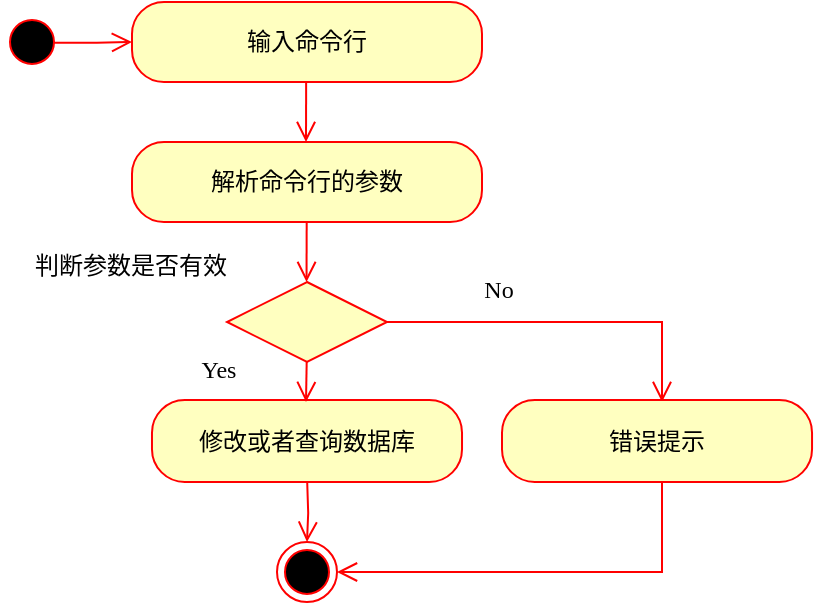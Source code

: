 <mxfile version="22.0.4" type="github">
  <diagram name="第 1 页" id="AXnJaw9f5F4j0GoQM91S">
    <mxGraphModel dx="1022" dy="686" grid="1" gridSize="10" guides="1" tooltips="1" connect="1" arrows="1" fold="1" page="1" pageScale="1" pageWidth="827" pageHeight="1169" math="0" shadow="0">
      <root>
        <mxCell id="0" />
        <mxCell id="1" parent="0" />
        <mxCell id="t6iJehXlqV-rxjUKu6CW-1" value="" style="ellipse;html=1;shape=startState;fillColor=#000000;strokeColor=#ff0000;fontSize=12;fontFamily=宋体;" parent="1" vertex="1">
          <mxGeometry x="70" y="125" width="30" height="30" as="geometry" />
        </mxCell>
        <mxCell id="t6iJehXlqV-rxjUKu6CW-2" value="" style="edgeStyle=orthogonalEdgeStyle;html=1;verticalAlign=bottom;endArrow=open;endSize=8;strokeColor=#ff0000;rounded=0;entryX=0;entryY=0.5;entryDx=0;entryDy=0;exitX=0.858;exitY=0.514;exitDx=0;exitDy=0;exitPerimeter=0;fontSize=12;fontFamily=宋体;" parent="1" source="t6iJehXlqV-rxjUKu6CW-1" target="t6iJehXlqV-rxjUKu6CW-3" edge="1">
          <mxGeometry relative="1" as="geometry">
            <mxPoint x="195" y="120" as="targetPoint" />
            <mxPoint y="140" as="sourcePoint" />
            <Array as="points" />
          </mxGeometry>
        </mxCell>
        <mxCell id="t6iJehXlqV-rxjUKu6CW-3" value="输入命令行" style="rounded=1;whiteSpace=wrap;html=1;arcSize=40;fontColor=#000000;fillColor=#ffffc0;strokeColor=#ff0000;fontSize=12;fontFamily=宋体;" parent="1" vertex="1">
          <mxGeometry x="135" y="120" width="175" height="40" as="geometry" />
        </mxCell>
        <mxCell id="t6iJehXlqV-rxjUKu6CW-5" value="修改或者查询数据库" style="rounded=1;whiteSpace=wrap;html=1;arcSize=40;fontColor=#000000;fillColor=#ffffc0;strokeColor=#ff0000;fontSize=12;fontFamily=宋体;" parent="1" vertex="1">
          <mxGeometry x="144.99" y="319" width="155.02" height="41" as="geometry" />
        </mxCell>
        <mxCell id="t6iJehXlqV-rxjUKu6CW-7" value="" style="rhombus;whiteSpace=wrap;html=1;fontColor=#000000;fillColor=#ffffc0;strokeColor=#ff0000;fontSize=12;fontFamily=宋体;" parent="1" vertex="1">
          <mxGeometry x="182.5" y="260" width="80" height="40" as="geometry" />
        </mxCell>
        <mxCell id="t6iJehXlqV-rxjUKu6CW-11" value="" style="ellipse;html=1;shape=endState;fillColor=#000000;strokeColor=#ff0000;fontSize=12;fontFamily=宋体;" parent="1" vertex="1">
          <mxGeometry x="207.5" y="390" width="30" height="30" as="geometry" />
        </mxCell>
        <mxCell id="t6iJehXlqV-rxjUKu6CW-13" value="" style="edgeStyle=orthogonalEdgeStyle;html=1;verticalAlign=bottom;endArrow=open;endSize=8;strokeColor=#ff0000;rounded=0;exitX=1;exitY=0.5;exitDx=0;exitDy=0;fontSize=12;fontFamily=宋体;" parent="1" source="t6iJehXlqV-rxjUKu6CW-7" edge="1">
          <mxGeometry relative="1" as="geometry">
            <mxPoint x="400" y="320" as="targetPoint" />
            <mxPoint x="350" y="300" as="sourcePoint" />
            <Array as="points">
              <mxPoint x="400" y="280" />
            </Array>
          </mxGeometry>
        </mxCell>
        <mxCell id="t6iJehXlqV-rxjUKu6CW-14" value="No" style="edgeLabel;html=1;align=center;verticalAlign=middle;resizable=0;points=[];fontSize=12;fontFamily=宋体;" parent="1" vertex="1" connectable="0">
          <mxGeometry x="330" y="260" as="geometry">
            <mxPoint x="-12" y="4" as="offset" />
          </mxGeometry>
        </mxCell>
        <mxCell id="t6iJehXlqV-rxjUKu6CW-36" value="解析命令行的参数" style="rounded=1;whiteSpace=wrap;html=1;arcSize=40;fontColor=#000000;fillColor=#ffffc0;strokeColor=#ff0000;fontSize=12;fontFamily=宋体;" parent="1" vertex="1">
          <mxGeometry x="135" y="190" width="175" height="40" as="geometry" />
        </mxCell>
        <mxCell id="t6iJehXlqV-rxjUKu6CW-37" value="" style="edgeStyle=orthogonalEdgeStyle;html=1;verticalAlign=bottom;endArrow=open;endSize=8;strokeColor=#ff0000;rounded=0;fontSize=12;fontFamily=宋体;" parent="1" edge="1">
          <mxGeometry relative="1" as="geometry">
            <mxPoint x="222" y="190" as="targetPoint" />
            <mxPoint x="222.08" y="160" as="sourcePoint" />
            <Array as="points">
              <mxPoint x="222.08" y="160" />
            </Array>
          </mxGeometry>
        </mxCell>
        <mxCell id="t6iJehXlqV-rxjUKu6CW-40" value="判断参数是否有效" style="edgeLabel;html=1;align=center;verticalAlign=middle;resizable=0;points=[];fontSize=12;fontFamily=宋体;" parent="1" vertex="1" connectable="0">
          <mxGeometry x="135" y="250" as="geometry">
            <mxPoint x="-1" y="2" as="offset" />
          </mxGeometry>
        </mxCell>
        <mxCell id="t6iJehXlqV-rxjUKu6CW-42" value="错误提示" style="rounded=1;whiteSpace=wrap;html=1;arcSize=40;fontColor=#000000;fillColor=#ffffc0;strokeColor=#ff0000;fontSize=12;fontFamily=宋体;" parent="1" vertex="1">
          <mxGeometry x="320" y="319" width="155.02" height="41" as="geometry" />
        </mxCell>
        <mxCell id="t6iJehXlqV-rxjUKu6CW-46" value="" style="edgeStyle=orthogonalEdgeStyle;html=1;verticalAlign=bottom;endArrow=open;endSize=8;strokeColor=#ff0000;rounded=0;fontSize=12;fontFamily=宋体;" parent="1" edge="1">
          <mxGeometry relative="1" as="geometry">
            <mxPoint x="222.26" y="260" as="targetPoint" />
            <mxPoint x="222.34" y="230" as="sourcePoint" />
            <Array as="points">
              <mxPoint x="222.34" y="230" />
            </Array>
          </mxGeometry>
        </mxCell>
        <mxCell id="t6iJehXlqV-rxjUKu6CW-47" value="" style="edgeStyle=orthogonalEdgeStyle;html=1;verticalAlign=bottom;endArrow=open;endSize=8;strokeColor=#ff0000;rounded=0;fontSize=12;fontFamily=宋体;" parent="1" edge="1">
          <mxGeometry relative="1" as="geometry">
            <mxPoint x="222" y="320" as="targetPoint" />
            <mxPoint x="222.34" y="300" as="sourcePoint" />
            <Array as="points">
              <mxPoint x="222.34" y="300" />
            </Array>
          </mxGeometry>
        </mxCell>
        <mxCell id="t6iJehXlqV-rxjUKu6CW-48" value="" style="edgeStyle=orthogonalEdgeStyle;html=1;verticalAlign=bottom;endArrow=open;endSize=8;strokeColor=#ff0000;rounded=0;fontSize=12;entryX=0.5;entryY=0;entryDx=0;entryDy=0;fontFamily=宋体;" parent="1" target="t6iJehXlqV-rxjUKu6CW-11" edge="1">
          <mxGeometry relative="1" as="geometry">
            <mxPoint x="222.26" y="380" as="targetPoint" />
            <mxPoint x="222.6" y="360" as="sourcePoint" />
            <Array as="points" />
          </mxGeometry>
        </mxCell>
        <mxCell id="t6iJehXlqV-rxjUKu6CW-49" value="" style="edgeStyle=orthogonalEdgeStyle;html=1;verticalAlign=bottom;endArrow=open;endSize=8;strokeColor=#ff0000;rounded=0;exitX=0.5;exitY=1;exitDx=0;exitDy=0;fontSize=12;entryX=1;entryY=0.5;entryDx=0;entryDy=0;fontFamily=宋体;" parent="1" source="t6iJehXlqV-rxjUKu6CW-42" target="t6iJehXlqV-rxjUKu6CW-11" edge="1">
          <mxGeometry relative="1" as="geometry">
            <mxPoint x="517" y="450" as="targetPoint" />
            <mxPoint x="380" y="410" as="sourcePoint" />
            <Array as="points">
              <mxPoint x="400" y="360" />
              <mxPoint x="400" y="405" />
            </Array>
          </mxGeometry>
        </mxCell>
        <mxCell id="t6iJehXlqV-rxjUKu6CW-51" value="Yes" style="edgeLabel;html=1;align=center;verticalAlign=middle;resizable=0;points=[];fontSize=12;fontFamily=宋体;" parent="1" vertex="1" connectable="0">
          <mxGeometry x="190" y="300" as="geometry">
            <mxPoint x="-12" y="4" as="offset" />
          </mxGeometry>
        </mxCell>
      </root>
    </mxGraphModel>
  </diagram>
</mxfile>
